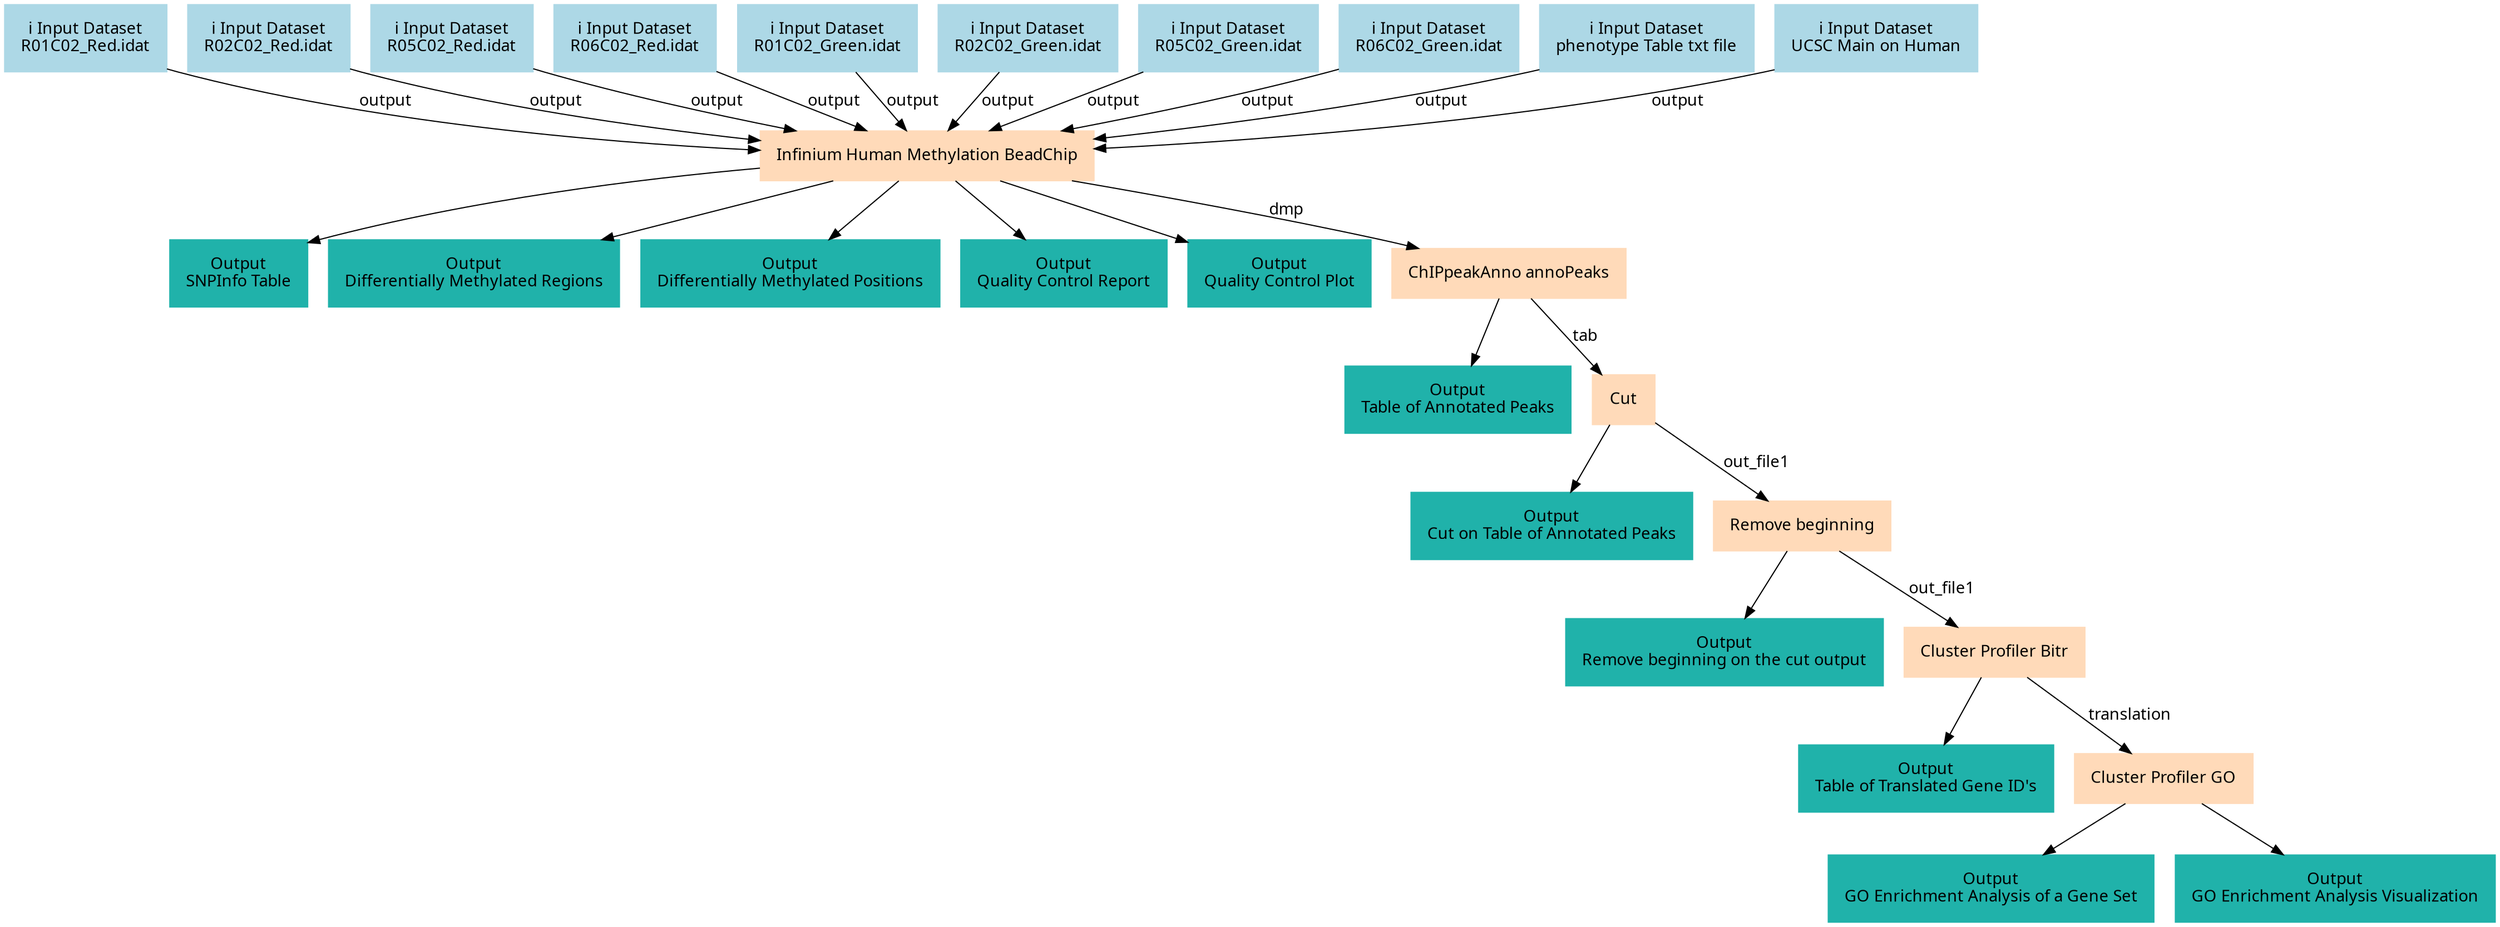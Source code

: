 digraph main {
  node [fontname="Atkinson Hyperlegible", shape=box, color=white,style=filled,color=peachpuff,margin="0.2,0.2"];
  edge [fontname="Atkinson Hyperlegible"];
  0[color=lightblue,label="ℹ️ Input Dataset\nR01C02_Red.idat"]
  1[color=lightblue,label="ℹ️ Input Dataset\nR02C02_Red.idat"]
  2[color=lightblue,label="ℹ️ Input Dataset\nR05C02_Red.idat"]
  3[color=lightblue,label="ℹ️ Input Dataset\nR06C02_Red.idat"]
  4[color=lightblue,label="ℹ️ Input Dataset\nR01C02_Green.idat"]
  5[color=lightblue,label="ℹ️ Input Dataset\nR02C02_Green.idat"]
  6[color=lightblue,label="ℹ️ Input Dataset\nR05C02_Green.idat"]
  7[color=lightblue,label="ℹ️ Input Dataset\nR06C02_Green.idat"]
  8[color=lightblue,label="ℹ️ Input Dataset\nphenotype Table txt file"]
  9[color=lightblue,label="ℹ️ Input Dataset\nUCSC Main on Human"]
  10[label="Infinium Human Methylation BeadChip"]
  4 -> 10 [label="output"]
  5 -> 10 [label="output"]
  6 -> 10 [label="output"]
  7 -> 10 [label="output"]
  0 -> 10 [label="output"]
  1 -> 10 [label="output"]
  2 -> 10 [label="output"]
  3 -> 10 [label="output"]
  8 -> 10 [label="output"]
  9 -> 10 [label="output"]
  k2ac7dd5ded744d58b1cbbe7dcca9154a[color=lightseagreen,label="Output\nSNPInfo Table"]
  10 -> k2ac7dd5ded744d58b1cbbe7dcca9154a
  kd1732a9818614612bdaaf68861c22f56[color=lightseagreen,label="Output\nDifferentially Methylated Regions"]
  10 -> kd1732a9818614612bdaaf68861c22f56
  k9aa8b4a9611e4a39864f400f17866a9e[color=lightseagreen,label="Output\nDifferentially Methylated Positions"]
  10 -> k9aa8b4a9611e4a39864f400f17866a9e
  k14ddb6f7637e4193bfb580aeae4fab64[color=lightseagreen,label="Output\nQuality Control Report"]
  10 -> k14ddb6f7637e4193bfb580aeae4fab64
  kc8c37ff8716d4c23a84f7cebcb4b6c9d[color=lightseagreen,label="Output\nQuality Control Plot"]
  10 -> kc8c37ff8716d4c23a84f7cebcb4b6c9d
  11[label="ChIPpeakAnno annoPeaks"]
  10 -> 11 [label="dmp"]
  kbedf4346da4d4e1abf3ca7d20f3ec3c5[color=lightseagreen,label="Output\nTable of Annotated Peaks"]
  11 -> kbedf4346da4d4e1abf3ca7d20f3ec3c5
  12[label="Cut"]
  11 -> 12 [label="tab"]
  k0b54dfe5f84a4288b631ae4dc2384a17[color=lightseagreen,label="Output\nCut on Table of Annotated Peaks"]
  12 -> k0b54dfe5f84a4288b631ae4dc2384a17
  13[label="Remove beginning"]
  12 -> 13 [label="out_file1"]
  k8f65cf8274274273ba0ba6673ee1ff2d[color=lightseagreen,label="Output\nRemove beginning on the cut output"]
  13 -> k8f65cf8274274273ba0ba6673ee1ff2d
  14[label="Cluster Profiler Bitr"]
  13 -> 14 [label="out_file1"]
  k7989f80a3e794d2fbbe4e4d641eebd6a[color=lightseagreen,label="Output\nTable of Translated Gene ID's"]
  14 -> k7989f80a3e794d2fbbe4e4d641eebd6a
  15[label="Cluster Profiler GO"]
  14 -> 15 [label="translation"]
  kff6c7018b8214ade9931fa99aeb0a86c[color=lightseagreen,label="Output\nGO Enrichment Analysis of a Gene Set"]
  15 -> kff6c7018b8214ade9931fa99aeb0a86c
  k03b88399095b4bd59693528c60338407[color=lightseagreen,label="Output\nGO Enrichment Analysis Visualization"]
  15 -> k03b88399095b4bd59693528c60338407
}